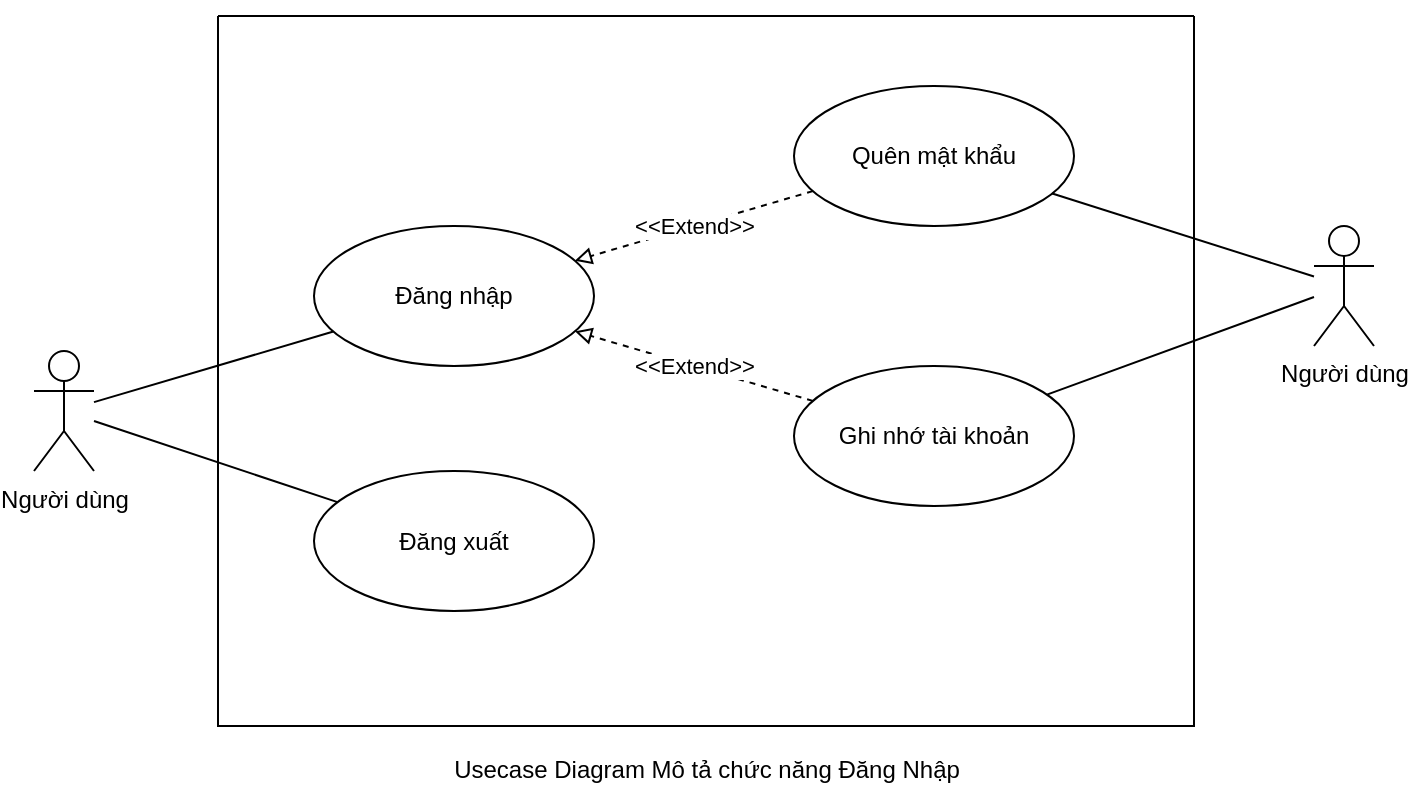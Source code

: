 <mxfile version="16.5.1" type="device"><diagram id="eaRcA5cD4J3pZK5ogcdu" name="Page-1"><mxGraphModel dx="1102" dy="2005" grid="1" gridSize="10" guides="1" tooltips="1" connect="1" arrows="1" fold="1" page="1" pageScale="1" pageWidth="850" pageHeight="1100" math="0" shadow="0"><root><mxCell id="0"/><mxCell id="1" parent="0"/><mxCell id="1wCWkCasWox4JVjCag2D-4" style="rounded=0;orthogonalLoop=1;jettySize=auto;html=1;endArrow=none;endFill=0;" parent="1" source="1wCWkCasWox4JVjCag2D-1" target="1wCWkCasWox4JVjCag2D-3" edge="1"><mxGeometry relative="1" as="geometry"/></mxCell><mxCell id="1wCWkCasWox4JVjCag2D-18" style="edgeStyle=none;rounded=0;orthogonalLoop=1;jettySize=auto;html=1;endArrow=none;endFill=0;" parent="1" source="1wCWkCasWox4JVjCag2D-1" target="1wCWkCasWox4JVjCag2D-17" edge="1"><mxGeometry relative="1" as="geometry"><mxPoint x="172" y="-467" as="targetPoint"/></mxGeometry></mxCell><mxCell id="1wCWkCasWox4JVjCag2D-1" value="Người dùng" style="shape=umlActor;verticalLabelPosition=bottom;verticalAlign=top;html=1;outlineConnect=0;" parent="1" vertex="1"><mxGeometry x="90" y="-559.5" width="30" height="60" as="geometry"/></mxCell><mxCell id="1wCWkCasWox4JVjCag2D-2" value="" style="swimlane;startSize=0;" parent="1" vertex="1"><mxGeometry x="182" y="-727" width="488" height="355" as="geometry"/></mxCell><mxCell id="1wCWkCasWox4JVjCag2D-3" value="Đăng nhập" style="ellipse;whiteSpace=wrap;html=1;" parent="1wCWkCasWox4JVjCag2D-2" vertex="1"><mxGeometry x="48" y="105" width="140" height="70" as="geometry"/></mxCell><mxCell id="1wCWkCasWox4JVjCag2D-6" value="&amp;lt;&amp;lt;Extend&amp;gt;&amp;gt;" style="orthogonalLoop=1;jettySize=auto;html=1;strokeColor=default;rounded=0;dashed=1;endArrow=block;endFill=0;" parent="1wCWkCasWox4JVjCag2D-2" source="1wCWkCasWox4JVjCag2D-5" target="1wCWkCasWox4JVjCag2D-3" edge="1"><mxGeometry relative="1" as="geometry"/></mxCell><mxCell id="1wCWkCasWox4JVjCag2D-5" value="Quên mật khẩu" style="ellipse;whiteSpace=wrap;html=1;" parent="1wCWkCasWox4JVjCag2D-2" vertex="1"><mxGeometry x="288" y="35" width="140" height="70" as="geometry"/></mxCell><mxCell id="1wCWkCasWox4JVjCag2D-8" value="&amp;lt;&amp;lt;Extend&amp;gt;&amp;gt;" style="edgeStyle=none;rounded=0;orthogonalLoop=1;jettySize=auto;html=1;dashed=1;endArrow=block;endFill=0;" parent="1wCWkCasWox4JVjCag2D-2" source="1wCWkCasWox4JVjCag2D-7" target="1wCWkCasWox4JVjCag2D-3" edge="1"><mxGeometry relative="1" as="geometry"/></mxCell><mxCell id="1wCWkCasWox4JVjCag2D-7" value="Ghi nhớ tài khoản" style="ellipse;whiteSpace=wrap;html=1;" parent="1wCWkCasWox4JVjCag2D-2" vertex="1"><mxGeometry x="288" y="175" width="140" height="70" as="geometry"/></mxCell><mxCell id="1wCWkCasWox4JVjCag2D-17" value="Đăng xuất" style="ellipse;whiteSpace=wrap;html=1;" parent="1wCWkCasWox4JVjCag2D-2" vertex="1"><mxGeometry x="48" y="227.5" width="140" height="70" as="geometry"/></mxCell><mxCell id="1wCWkCasWox4JVjCag2D-20" style="edgeStyle=none;rounded=0;orthogonalLoop=1;jettySize=auto;html=1;exitX=0.5;exitY=0;exitDx=0;exitDy=0;dashed=1;strokeColor=default;" parent="1" source="1wCWkCasWox4JVjCag2D-2" target="1wCWkCasWox4JVjCag2D-2" edge="1"><mxGeometry relative="1" as="geometry"/></mxCell><mxCell id="1wCWkCasWox4JVjCag2D-24" style="edgeStyle=none;rounded=0;orthogonalLoop=1;jettySize=auto;html=1;strokeColor=default;endArrow=none;endFill=0;" parent="1" source="1wCWkCasWox4JVjCag2D-23" target="1wCWkCasWox4JVjCag2D-5" edge="1"><mxGeometry relative="1" as="geometry"/></mxCell><mxCell id="1wCWkCasWox4JVjCag2D-25" style="edgeStyle=none;rounded=0;orthogonalLoop=1;jettySize=auto;html=1;strokeColor=default;endArrow=none;endFill=0;" parent="1" source="1wCWkCasWox4JVjCag2D-23" target="1wCWkCasWox4JVjCag2D-7" edge="1"><mxGeometry relative="1" as="geometry"/></mxCell><mxCell id="1wCWkCasWox4JVjCag2D-23" value="Người dùng" style="shape=umlActor;verticalLabelPosition=bottom;verticalAlign=top;html=1;outlineConnect=0;" parent="1" vertex="1"><mxGeometry x="730" y="-622" width="30" height="60" as="geometry"/></mxCell><mxCell id="XfhptUN9YodO7j76ni9v-1" value="Usecase Diagram Mô tả chức năng Đăng Nhập" style="text;html=1;align=center;verticalAlign=middle;resizable=0;points=[];autosize=1;strokeColor=none;fillColor=none;" vertex="1" parent="1"><mxGeometry x="291" y="-360" width="270" height="20" as="geometry"/></mxCell></root></mxGraphModel></diagram></mxfile>